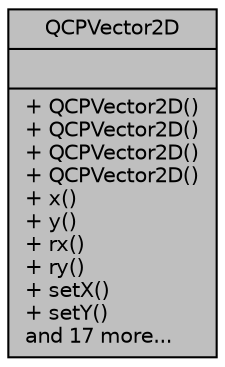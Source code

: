 digraph "QCPVector2D"
{
 // LATEX_PDF_SIZE
  edge [fontname="Helvetica",fontsize="10",labelfontname="Helvetica",labelfontsize="10"];
  node [fontname="Helvetica",fontsize="10",shape=record];
  Node1 [label="{QCPVector2D\n||+ QCPVector2D()\l+ QCPVector2D()\l+ QCPVector2D()\l+ QCPVector2D()\l+ x()\l+ y()\l+ rx()\l+ ry()\l+ setX()\l+ setY()\land 17 more...\l}",height=0.2,width=0.4,color="black", fillcolor="grey75", style="filled", fontcolor="black",tooltip="Represents two doubles as a mathematical 2D vector."];
}
